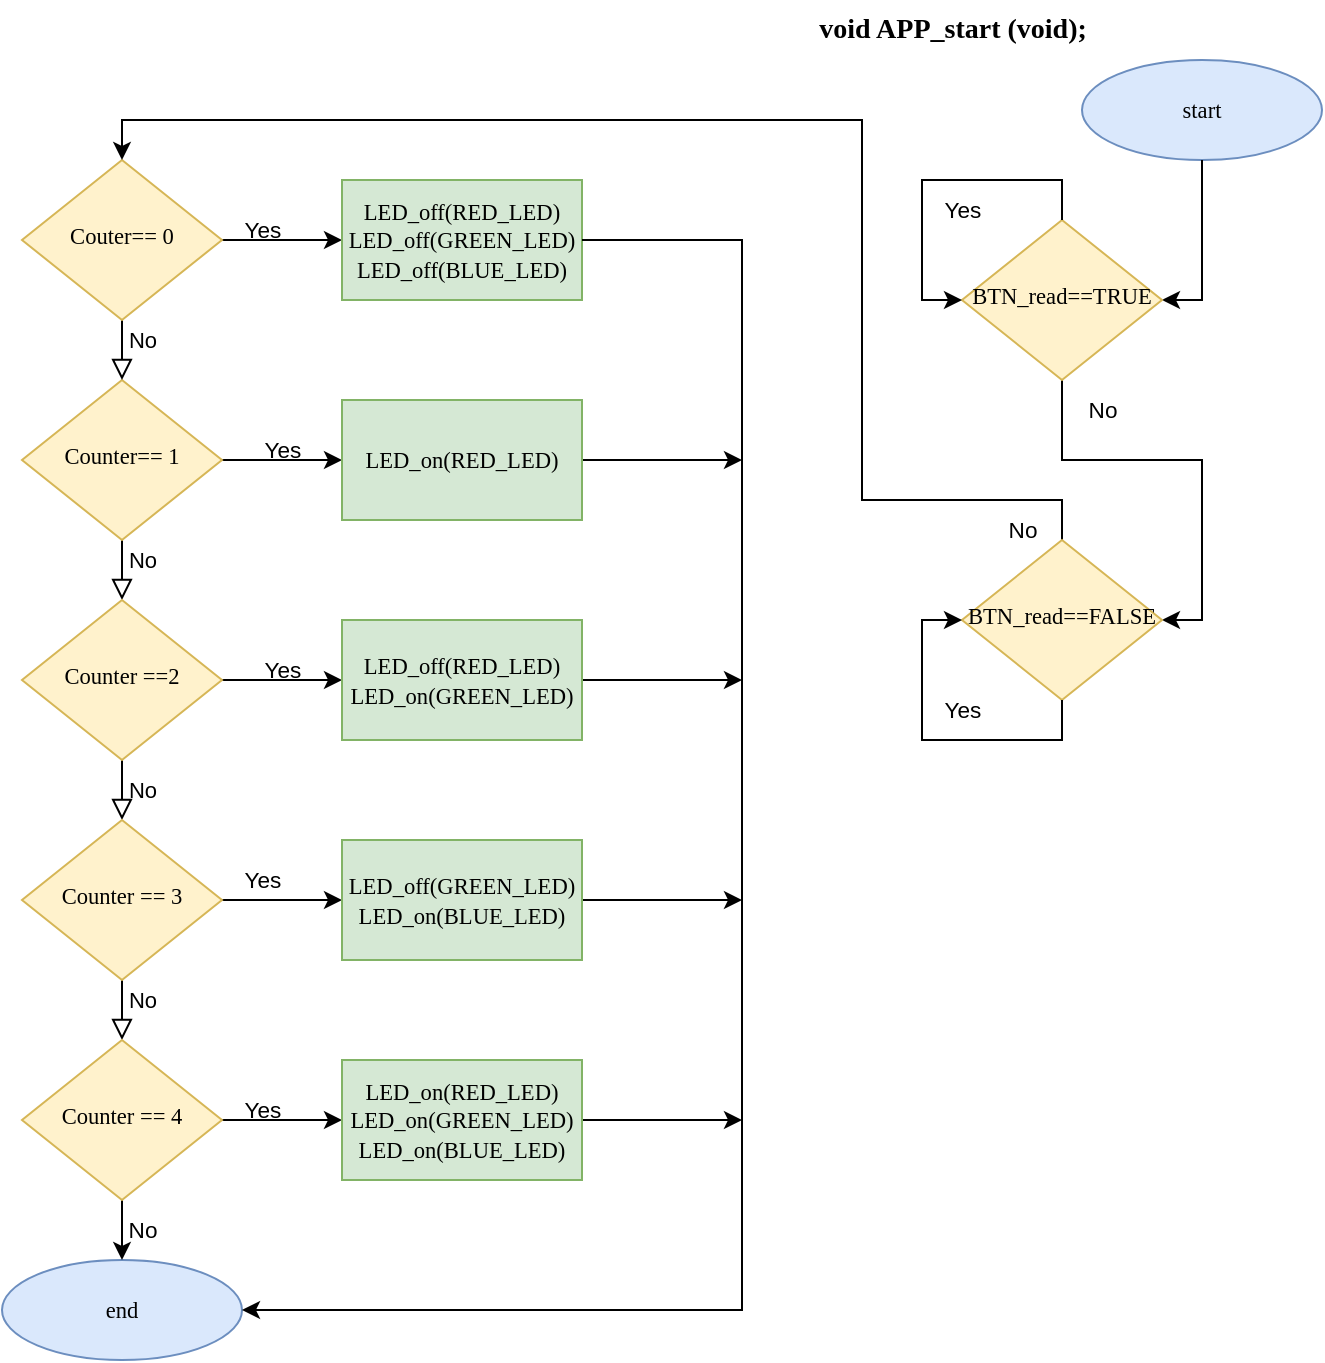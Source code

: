 <mxfile version="21.1.2" type="device">
  <diagram id="C5RBs43oDa-KdzZeNtuy" name="Page-1">
    <mxGraphModel dx="1036" dy="614" grid="1" gridSize="10" guides="1" tooltips="1" connect="1" arrows="1" fold="1" page="1" pageScale="1" pageWidth="827" pageHeight="1169" math="0" shadow="0">
      <root>
        <mxCell id="WIyWlLk6GJQsqaUBKTNV-0" />
        <mxCell id="WIyWlLk6GJQsqaUBKTNV-1" parent="WIyWlLk6GJQsqaUBKTNV-0" />
        <mxCell id="3ODWMDdF5giHEPFokoJv-30" value="No" style="edgeStyle=orthogonalEdgeStyle;rounded=0;html=1;jettySize=auto;orthogonalLoop=1;fontSize=11;endArrow=block;endFill=0;endSize=8;strokeWidth=1;shadow=0;labelBackgroundColor=none;exitX=0.5;exitY=1;exitDx=0;exitDy=0;entryX=0.5;entryY=0;entryDx=0;entryDy=0;" parent="WIyWlLk6GJQsqaUBKTNV-1" source="yX-z3MhCQMxRsPNPZi3w-25" edge="1" target="3ODWMDdF5giHEPFokoJv-35">
          <mxGeometry x="-0.333" y="10" relative="1" as="geometry">
            <mxPoint as="offset" />
            <mxPoint x="90" y="480" as="sourcePoint" />
            <mxPoint x="90" y="520" as="targetPoint" />
          </mxGeometry>
        </mxCell>
        <mxCell id="3ODWMDdF5giHEPFokoJv-34" value="No" style="edgeStyle=orthogonalEdgeStyle;rounded=0;html=1;jettySize=auto;orthogonalLoop=1;fontSize=11;endArrow=block;endFill=0;endSize=8;strokeWidth=1;shadow=0;labelBackgroundColor=none;exitX=0.5;exitY=1;exitDx=0;exitDy=0;entryX=0.5;entryY=0;entryDx=0;entryDy=0;" parent="WIyWlLk6GJQsqaUBKTNV-1" source="3ODWMDdF5giHEPFokoJv-35" target="yX-z3MhCQMxRsPNPZi3w-51" edge="1">
          <mxGeometry y="10" relative="1" as="geometry">
            <mxPoint as="offset" />
            <mxPoint x="150" y="610" as="sourcePoint" />
            <mxPoint x="90" y="640" as="targetPoint" />
          </mxGeometry>
        </mxCell>
        <mxCell id="uM95P8qj20Q9V8Xoz-YP-9" value="" style="edgeStyle=orthogonalEdgeStyle;rounded=0;orthogonalLoop=1;jettySize=auto;html=1;" edge="1" parent="WIyWlLk6GJQsqaUBKTNV-1" source="3ODWMDdF5giHEPFokoJv-35" target="uM95P8qj20Q9V8Xoz-YP-6">
          <mxGeometry relative="1" as="geometry" />
        </mxCell>
        <mxCell id="3ODWMDdF5giHEPFokoJv-35" value="&lt;font face=&quot;calibri&quot; style=&quot;font-size: 11.29px;&quot;&gt;Counter ==2&lt;/font&gt;" style="rhombus;whiteSpace=wrap;html=1;shadow=0;fontFamily=Helvetica;fontSize=12;align=center;strokeWidth=1;spacing=6;spacingTop=-4;fillColor=#fff2cc;strokeColor=#d6b656;" parent="WIyWlLk6GJQsqaUBKTNV-1" vertex="1">
          <mxGeometry x="40" y="460" width="100" height="80" as="geometry" />
        </mxCell>
        <mxCell id="uM95P8qj20Q9V8Xoz-YP-8" value="" style="edgeStyle=orthogonalEdgeStyle;rounded=0;orthogonalLoop=1;jettySize=auto;html=1;" edge="1" parent="WIyWlLk6GJQsqaUBKTNV-1" source="yX-z3MhCQMxRsPNPZi3w-25" target="uM95P8qj20Q9V8Xoz-YP-7">
          <mxGeometry relative="1" as="geometry" />
        </mxCell>
        <mxCell id="yX-z3MhCQMxRsPNPZi3w-25" value="&lt;font face=&quot;calibri&quot; style=&quot;font-size: 11.29px;&quot;&gt;Counter== 1&lt;/font&gt;" style="rhombus;whiteSpace=wrap;html=1;shadow=0;fontFamily=Helvetica;fontSize=12;align=center;strokeWidth=1;spacing=6;spacingTop=-4;fillColor=#fff2cc;strokeColor=#d6b656;" parent="WIyWlLk6GJQsqaUBKTNV-1" vertex="1">
          <mxGeometry x="40" y="350" width="100" height="80" as="geometry" />
        </mxCell>
        <mxCell id="yX-z3MhCQMxRsPNPZi3w-36" value="No" style="edgeStyle=orthogonalEdgeStyle;rounded=0;html=1;jettySize=auto;orthogonalLoop=1;fontSize=11;endArrow=block;endFill=0;endSize=8;strokeWidth=1;shadow=0;labelBackgroundColor=none;exitX=0.5;exitY=1;exitDx=0;exitDy=0;entryX=0.5;entryY=0;entryDx=0;entryDy=0;" parent="WIyWlLk6GJQsqaUBKTNV-1" source="yX-z3MhCQMxRsPNPZi3w-38" edge="1" target="yX-z3MhCQMxRsPNPZi3w-25">
          <mxGeometry x="-0.333" y="10" relative="1" as="geometry">
            <mxPoint as="offset" />
            <mxPoint x="90" y="340" as="sourcePoint" />
            <mxPoint x="90" y="380" as="targetPoint" />
          </mxGeometry>
        </mxCell>
        <mxCell id="uM95P8qj20Q9V8Xoz-YP-12" value="" style="edgeStyle=orthogonalEdgeStyle;rounded=0;orthogonalLoop=1;jettySize=auto;html=1;" edge="1" parent="WIyWlLk6GJQsqaUBKTNV-1" source="yX-z3MhCQMxRsPNPZi3w-38" target="yX-z3MhCQMxRsPNPZi3w-44">
          <mxGeometry relative="1" as="geometry" />
        </mxCell>
        <mxCell id="yX-z3MhCQMxRsPNPZi3w-38" value="&lt;font style=&quot;font-size: 11.29px;&quot; face=&quot;calibri&quot;&gt;Couter== 0&lt;/font&gt;" style="rhombus;whiteSpace=wrap;html=1;shadow=0;fontFamily=Helvetica;fontSize=12;align=center;strokeWidth=1;spacing=6;spacingTop=-4;fillColor=#fff2cc;strokeColor=#d6b656;" parent="WIyWlLk6GJQsqaUBKTNV-1" vertex="1">
          <mxGeometry x="40" y="240" width="100" height="80" as="geometry" />
        </mxCell>
        <mxCell id="yX-z3MhCQMxRsPNPZi3w-44" value="&lt;div style=&quot;&quot;&gt;&lt;font style=&quot;font-size: 11.29px;&quot; face=&quot;calibri&quot;&gt;LED_off(RED_LED)&lt;/font&gt;&lt;br&gt;&lt;/div&gt;&lt;div style=&quot;&quot;&gt;&lt;font style=&quot;font-size: 11.29px;&quot; face=&quot;calibri&quot;&gt;LED_off(GREEN_LED)&lt;/font&gt;&lt;/div&gt;&lt;div style=&quot;&quot;&gt;&lt;font style=&quot;font-size: 11.29px;&quot; face=&quot;calibri&quot;&gt;LED_off(BLUE_LED)&lt;/font&gt;&lt;/div&gt;" style="rounded=0;whiteSpace=wrap;html=1;fillColor=#d5e8d4;strokeColor=#82b366;" parent="WIyWlLk6GJQsqaUBKTNV-1" vertex="1">
          <mxGeometry x="200" y="250" width="120" height="60" as="geometry" />
        </mxCell>
        <mxCell id="yX-z3MhCQMxRsPNPZi3w-49" value="No" style="edgeStyle=orthogonalEdgeStyle;rounded=0;html=1;jettySize=auto;orthogonalLoop=1;fontSize=11;endArrow=block;endFill=0;endSize=8;strokeWidth=1;shadow=0;labelBackgroundColor=none;exitX=0.5;exitY=1;exitDx=0;exitDy=0;entryX=0.5;entryY=0;entryDx=0;entryDy=0;" parent="WIyWlLk6GJQsqaUBKTNV-1" source="yX-z3MhCQMxRsPNPZi3w-51" target="uM95P8qj20Q9V8Xoz-YP-0" edge="1">
          <mxGeometry x="-0.333" y="10" relative="1" as="geometry">
            <mxPoint as="offset" />
            <mxPoint x="90" y="764" as="sourcePoint" />
            <mxPoint x="90" y="820" as="targetPoint" />
          </mxGeometry>
        </mxCell>
        <mxCell id="uM95P8qj20Q9V8Xoz-YP-10" value="" style="edgeStyle=orthogonalEdgeStyle;rounded=0;orthogonalLoop=1;jettySize=auto;html=1;" edge="1" parent="WIyWlLk6GJQsqaUBKTNV-1" source="yX-z3MhCQMxRsPNPZi3w-51" target="uM95P8qj20Q9V8Xoz-YP-4">
          <mxGeometry relative="1" as="geometry" />
        </mxCell>
        <mxCell id="yX-z3MhCQMxRsPNPZi3w-51" value="&lt;font style=&quot;font-size: 11.29px;&quot; face=&quot;calibri&quot;&gt;Counter == 3&lt;/font&gt;" style="rhombus;whiteSpace=wrap;html=1;shadow=0;fontFamily=Helvetica;fontSize=12;align=center;strokeWidth=1;spacing=6;spacingTop=-4;fillColor=#fff2cc;strokeColor=#d6b656;" parent="WIyWlLk6GJQsqaUBKTNV-1" vertex="1">
          <mxGeometry x="40" y="570" width="100" height="80" as="geometry" />
        </mxCell>
        <mxCell id="yX-z3MhCQMxRsPNPZi3w-63" value="&lt;font style=&quot;font-size: 11.29px;&quot; face=&quot;calibri&quot;&gt;end&lt;/font&gt;" style="ellipse;whiteSpace=wrap;html=1;fillColor=#dae8fc;strokeColor=#6c8ebf;" parent="WIyWlLk6GJQsqaUBKTNV-1" vertex="1">
          <mxGeometry x="30" y="790" width="120" height="50" as="geometry" />
        </mxCell>
        <mxCell id="yX-z3MhCQMxRsPNPZi3w-64" value="&lt;font style=&quot;font-size: 11.29px;&quot; face=&quot;calibri&quot;&gt;start&lt;/font&gt;" style="ellipse;whiteSpace=wrap;html=1;fillColor=#dae8fc;strokeColor=#6c8ebf;" parent="WIyWlLk6GJQsqaUBKTNV-1" vertex="1">
          <mxGeometry x="570" y="190" width="120" height="50" as="geometry" />
        </mxCell>
        <mxCell id="yX-z3MhCQMxRsPNPZi3w-66" value="" style="endArrow=classic;html=1;rounded=0;exitX=1;exitY=0.5;exitDx=0;exitDy=0;entryX=1;entryY=0.5;entryDx=0;entryDy=0;" parent="WIyWlLk6GJQsqaUBKTNV-1" source="yX-z3MhCQMxRsPNPZi3w-44" target="yX-z3MhCQMxRsPNPZi3w-63" edge="1">
          <mxGeometry width="50" height="50" relative="1" as="geometry">
            <mxPoint x="210" y="620" as="sourcePoint" />
            <mxPoint x="260" y="570" as="targetPoint" />
            <Array as="points">
              <mxPoint x="400" y="280" />
              <mxPoint x="400" y="815" />
            </Array>
          </mxGeometry>
        </mxCell>
        <mxCell id="yX-z3MhCQMxRsPNPZi3w-71" value="" style="endArrow=classic;html=1;rounded=0;exitX=0.5;exitY=1;exitDx=0;exitDy=0;entryX=1;entryY=0.5;entryDx=0;entryDy=0;" parent="WIyWlLk6GJQsqaUBKTNV-1" source="yX-z3MhCQMxRsPNPZi3w-64" target="uM95P8qj20Q9V8Xoz-YP-19" edge="1">
          <mxGeometry width="50" height="50" relative="1" as="geometry">
            <mxPoint x="800" y="440" as="sourcePoint" />
            <mxPoint x="630" y="260" as="targetPoint" />
            <Array as="points">
              <mxPoint x="630" y="310" />
            </Array>
          </mxGeometry>
        </mxCell>
        <mxCell id="yX-z3MhCQMxRsPNPZi3w-72" value="&lt;b&gt;&lt;font style=&quot;font-size: 14px;&quot; face=&quot;calibri&quot;&gt;void APP_start (void);&lt;/font&gt;&lt;/b&gt;" style="text;html=1;align=center;verticalAlign=middle;resizable=0;points=[];autosize=1;strokeColor=none;fillColor=none;" parent="WIyWlLk6GJQsqaUBKTNV-1" vertex="1">
          <mxGeometry x="430" y="160" width="150" height="30" as="geometry" />
        </mxCell>
        <mxCell id="uM95P8qj20Q9V8Xoz-YP-1" style="edgeStyle=orthogonalEdgeStyle;rounded=0;orthogonalLoop=1;jettySize=auto;html=1;entryX=0.5;entryY=0;entryDx=0;entryDy=0;" edge="1" parent="WIyWlLk6GJQsqaUBKTNV-1" source="uM95P8qj20Q9V8Xoz-YP-0" target="yX-z3MhCQMxRsPNPZi3w-63">
          <mxGeometry relative="1" as="geometry" />
        </mxCell>
        <mxCell id="uM95P8qj20Q9V8Xoz-YP-11" value="" style="edgeStyle=orthogonalEdgeStyle;rounded=0;orthogonalLoop=1;jettySize=auto;html=1;" edge="1" parent="WIyWlLk6GJQsqaUBKTNV-1" source="uM95P8qj20Q9V8Xoz-YP-0" target="uM95P8qj20Q9V8Xoz-YP-5">
          <mxGeometry relative="1" as="geometry" />
        </mxCell>
        <mxCell id="uM95P8qj20Q9V8Xoz-YP-0" value="&lt;font style=&quot;font-size: 11.29px;&quot; face=&quot;calibri&quot;&gt;Counter == 4&lt;/font&gt;" style="rhombus;whiteSpace=wrap;html=1;shadow=0;fontFamily=Helvetica;fontSize=12;align=center;strokeWidth=1;spacing=6;spacingTop=-4;fillColor=#fff2cc;strokeColor=#d6b656;" vertex="1" parent="WIyWlLk6GJQsqaUBKTNV-1">
          <mxGeometry x="40" y="680" width="100" height="80" as="geometry" />
        </mxCell>
        <mxCell id="uM95P8qj20Q9V8Xoz-YP-17" style="edgeStyle=orthogonalEdgeStyle;rounded=0;orthogonalLoop=1;jettySize=auto;html=1;" edge="1" parent="WIyWlLk6GJQsqaUBKTNV-1" source="uM95P8qj20Q9V8Xoz-YP-4">
          <mxGeometry relative="1" as="geometry">
            <mxPoint x="400" y="610" as="targetPoint" />
          </mxGeometry>
        </mxCell>
        <mxCell id="uM95P8qj20Q9V8Xoz-YP-4" value="&lt;div style=&quot;&quot;&gt;&lt;span style=&quot;font-size: 11.29px; font-family: calibri; background-color: initial;&quot;&gt;LED_off(GREEN_LED)&lt;/span&gt;&lt;br&gt;&lt;/div&gt;&lt;div style=&quot;&quot;&gt;&lt;font style=&quot;font-size: 11.29px;&quot; face=&quot;calibri&quot;&gt;LED_on(BLUE_LED)&lt;/font&gt;&lt;/div&gt;" style="rounded=0;whiteSpace=wrap;html=1;fillColor=#d5e8d4;strokeColor=#82b366;" vertex="1" parent="WIyWlLk6GJQsqaUBKTNV-1">
          <mxGeometry x="200" y="580" width="120" height="60" as="geometry" />
        </mxCell>
        <mxCell id="uM95P8qj20Q9V8Xoz-YP-18" style="edgeStyle=orthogonalEdgeStyle;rounded=0;orthogonalLoop=1;jettySize=auto;html=1;" edge="1" parent="WIyWlLk6GJQsqaUBKTNV-1" source="uM95P8qj20Q9V8Xoz-YP-5">
          <mxGeometry relative="1" as="geometry">
            <mxPoint x="400" y="720" as="targetPoint" />
          </mxGeometry>
        </mxCell>
        <mxCell id="uM95P8qj20Q9V8Xoz-YP-5" value="&lt;div style=&quot;&quot;&gt;&lt;font style=&quot;font-size: 11.29px;&quot; face=&quot;calibri&quot;&gt;LED_on(RED_LED)&lt;/font&gt;&lt;br&gt;&lt;/div&gt;&lt;div style=&quot;&quot;&gt;&lt;font style=&quot;font-size: 11.29px;&quot; face=&quot;calibri&quot;&gt;LED_on(GREEN_LED)&lt;/font&gt;&lt;/div&gt;&lt;div style=&quot;&quot;&gt;&lt;font style=&quot;font-size: 11.29px;&quot; face=&quot;calibri&quot;&gt;LED_on(BLUE_LED)&lt;/font&gt;&lt;/div&gt;" style="rounded=0;whiteSpace=wrap;html=1;fillColor=#d5e8d4;strokeColor=#82b366;" vertex="1" parent="WIyWlLk6GJQsqaUBKTNV-1">
          <mxGeometry x="200" y="690" width="120" height="60" as="geometry" />
        </mxCell>
        <mxCell id="uM95P8qj20Q9V8Xoz-YP-16" style="edgeStyle=orthogonalEdgeStyle;rounded=0;orthogonalLoop=1;jettySize=auto;html=1;" edge="1" parent="WIyWlLk6GJQsqaUBKTNV-1" source="uM95P8qj20Q9V8Xoz-YP-6">
          <mxGeometry relative="1" as="geometry">
            <mxPoint x="400" y="500" as="targetPoint" />
          </mxGeometry>
        </mxCell>
        <mxCell id="uM95P8qj20Q9V8Xoz-YP-6" value="&lt;div style=&quot;&quot;&gt;&lt;font style=&quot;font-size: 11.29px;&quot; face=&quot;calibri&quot;&gt;LED_off(RED_LED)&lt;/font&gt;&lt;br&gt;&lt;/div&gt;&lt;div style=&quot;&quot;&gt;&lt;font style=&quot;font-size: 11.29px;&quot; face=&quot;calibri&quot;&gt;LED_on(GREEN_LED)&lt;/font&gt;&lt;/div&gt;" style="rounded=0;whiteSpace=wrap;html=1;fillColor=#d5e8d4;strokeColor=#82b366;" vertex="1" parent="WIyWlLk6GJQsqaUBKTNV-1">
          <mxGeometry x="200" y="470" width="120" height="60" as="geometry" />
        </mxCell>
        <mxCell id="uM95P8qj20Q9V8Xoz-YP-15" style="edgeStyle=orthogonalEdgeStyle;rounded=0;orthogonalLoop=1;jettySize=auto;html=1;" edge="1" parent="WIyWlLk6GJQsqaUBKTNV-1" source="uM95P8qj20Q9V8Xoz-YP-7">
          <mxGeometry relative="1" as="geometry">
            <mxPoint x="400" y="390" as="targetPoint" />
          </mxGeometry>
        </mxCell>
        <mxCell id="uM95P8qj20Q9V8Xoz-YP-7" value="&lt;div style=&quot;&quot;&gt;&lt;font style=&quot;font-size: 11.29px;&quot; face=&quot;calibri&quot;&gt;LED_on(RED_LED)&lt;/font&gt;&lt;/div&gt;" style="rounded=0;whiteSpace=wrap;html=1;fillColor=#d5e8d4;strokeColor=#82b366;" vertex="1" parent="WIyWlLk6GJQsqaUBKTNV-1">
          <mxGeometry x="200" y="360" width="120" height="60" as="geometry" />
        </mxCell>
        <mxCell id="uM95P8qj20Q9V8Xoz-YP-24" style="edgeStyle=orthogonalEdgeStyle;rounded=0;orthogonalLoop=1;jettySize=auto;html=1;entryX=1;entryY=0.5;entryDx=0;entryDy=0;" edge="1" parent="WIyWlLk6GJQsqaUBKTNV-1" source="uM95P8qj20Q9V8Xoz-YP-19" target="uM95P8qj20Q9V8Xoz-YP-22">
          <mxGeometry relative="1" as="geometry" />
        </mxCell>
        <mxCell id="uM95P8qj20Q9V8Xoz-YP-19" value="&lt;font style=&quot;font-size: 11.29px;&quot; face=&quot;calibri&quot;&gt;BTN_read==TRUE&lt;/font&gt;" style="rhombus;whiteSpace=wrap;html=1;shadow=0;fontFamily=Helvetica;fontSize=12;align=center;strokeWidth=1;spacing=6;spacingTop=-4;fillColor=#fff2cc;strokeColor=#d6b656;" vertex="1" parent="WIyWlLk6GJQsqaUBKTNV-1">
          <mxGeometry x="510" y="270" width="100" height="80" as="geometry" />
        </mxCell>
        <mxCell id="uM95P8qj20Q9V8Xoz-YP-21" style="edgeStyle=orthogonalEdgeStyle;rounded=0;orthogonalLoop=1;jettySize=auto;html=1;entryX=0;entryY=0.5;entryDx=0;entryDy=0;" edge="1" parent="WIyWlLk6GJQsqaUBKTNV-1" source="uM95P8qj20Q9V8Xoz-YP-19" target="uM95P8qj20Q9V8Xoz-YP-19">
          <mxGeometry relative="1" as="geometry">
            <mxPoint x="500" y="310" as="targetPoint" />
            <Array as="points">
              <mxPoint x="560" y="250" />
              <mxPoint x="490" y="250" />
              <mxPoint x="490" y="310" />
            </Array>
          </mxGeometry>
        </mxCell>
        <mxCell id="uM95P8qj20Q9V8Xoz-YP-25" style="edgeStyle=orthogonalEdgeStyle;rounded=0;orthogonalLoop=1;jettySize=auto;html=1;exitX=0.5;exitY=0;exitDx=0;exitDy=0;entryX=0.5;entryY=0;entryDx=0;entryDy=0;" edge="1" parent="WIyWlLk6GJQsqaUBKTNV-1" source="uM95P8qj20Q9V8Xoz-YP-22" target="yX-z3MhCQMxRsPNPZi3w-38">
          <mxGeometry relative="1" as="geometry">
            <mxPoint x="140" y="170" as="targetPoint" />
            <Array as="points">
              <mxPoint x="560" y="410" />
              <mxPoint x="460" y="410" />
              <mxPoint x="460" y="220" />
              <mxPoint x="90" y="220" />
            </Array>
          </mxGeometry>
        </mxCell>
        <mxCell id="uM95P8qj20Q9V8Xoz-YP-22" value="&lt;font style=&quot;font-size: 11.29px;&quot; face=&quot;calibri&quot;&gt;BTN_read==FALSE&lt;/font&gt;" style="rhombus;whiteSpace=wrap;html=1;shadow=0;fontFamily=Helvetica;fontSize=12;align=center;strokeWidth=1;spacing=6;spacingTop=-4;fillColor=#fff2cc;strokeColor=#d6b656;" vertex="1" parent="WIyWlLk6GJQsqaUBKTNV-1">
          <mxGeometry x="510" y="430" width="100" height="80" as="geometry" />
        </mxCell>
        <mxCell id="uM95P8qj20Q9V8Xoz-YP-23" style="edgeStyle=orthogonalEdgeStyle;rounded=0;orthogonalLoop=1;jettySize=auto;html=1;entryX=0;entryY=0.5;entryDx=0;entryDy=0;" edge="1" parent="WIyWlLk6GJQsqaUBKTNV-1" source="uM95P8qj20Q9V8Xoz-YP-22" target="uM95P8qj20Q9V8Xoz-YP-22">
          <mxGeometry relative="1" as="geometry">
            <mxPoint x="500" y="470" as="targetPoint" />
            <Array as="points">
              <mxPoint x="560" y="530" />
              <mxPoint x="490" y="530" />
              <mxPoint x="490" y="470" />
            </Array>
          </mxGeometry>
        </mxCell>
        <mxCell id="uM95P8qj20Q9V8Xoz-YP-26" value="&lt;font style=&quot;font-size: 11.29px;&quot;&gt;Yes&lt;/font&gt;" style="text;html=1;align=center;verticalAlign=middle;resizable=0;points=[];autosize=1;strokeColor=none;fillColor=none;" vertex="1" parent="WIyWlLk6GJQsqaUBKTNV-1">
          <mxGeometry x="490" y="250" width="40" height="30" as="geometry" />
        </mxCell>
        <mxCell id="uM95P8qj20Q9V8Xoz-YP-27" value="&lt;font style=&quot;font-size: 11.29px;&quot;&gt;Yes&lt;/font&gt;" style="text;html=1;align=center;verticalAlign=middle;resizable=0;points=[];autosize=1;strokeColor=none;fillColor=none;" vertex="1" parent="WIyWlLk6GJQsqaUBKTNV-1">
          <mxGeometry x="490" y="500" width="40" height="30" as="geometry" />
        </mxCell>
        <mxCell id="uM95P8qj20Q9V8Xoz-YP-28" value="&lt;font style=&quot;font-size: 11.29px;&quot;&gt;Yes&lt;/font&gt;" style="text;html=1;align=center;verticalAlign=middle;resizable=0;points=[];autosize=1;strokeColor=none;fillColor=none;" vertex="1" parent="WIyWlLk6GJQsqaUBKTNV-1">
          <mxGeometry x="140" y="700" width="40" height="30" as="geometry" />
        </mxCell>
        <mxCell id="uM95P8qj20Q9V8Xoz-YP-29" value="&lt;font style=&quot;font-size: 11.29px;&quot;&gt;No&lt;/font&gt;" style="text;html=1;align=center;verticalAlign=middle;resizable=0;points=[];autosize=1;strokeColor=none;fillColor=none;" vertex="1" parent="WIyWlLk6GJQsqaUBKTNV-1">
          <mxGeometry x="560" y="350" width="40" height="30" as="geometry" />
        </mxCell>
        <mxCell id="uM95P8qj20Q9V8Xoz-YP-30" value="&lt;font style=&quot;font-size: 11.29px;&quot;&gt;Yes&lt;/font&gt;" style="text;html=1;align=center;verticalAlign=middle;resizable=0;points=[];autosize=1;strokeColor=none;fillColor=none;" vertex="1" parent="WIyWlLk6GJQsqaUBKTNV-1">
          <mxGeometry x="140" y="585" width="40" height="30" as="geometry" />
        </mxCell>
        <mxCell id="uM95P8qj20Q9V8Xoz-YP-31" value="&lt;font style=&quot;font-size: 11.29px;&quot;&gt;Yes&lt;/font&gt;" style="text;html=1;align=center;verticalAlign=middle;resizable=0;points=[];autosize=1;strokeColor=none;fillColor=none;" vertex="1" parent="WIyWlLk6GJQsqaUBKTNV-1">
          <mxGeometry x="150" y="480" width="40" height="30" as="geometry" />
        </mxCell>
        <mxCell id="uM95P8qj20Q9V8Xoz-YP-32" value="&lt;font style=&quot;font-size: 11.29px;&quot;&gt;Yes&lt;/font&gt;" style="text;html=1;align=center;verticalAlign=middle;resizable=0;points=[];autosize=1;strokeColor=none;fillColor=none;" vertex="1" parent="WIyWlLk6GJQsqaUBKTNV-1">
          <mxGeometry x="150" y="370" width="40" height="30" as="geometry" />
        </mxCell>
        <mxCell id="uM95P8qj20Q9V8Xoz-YP-33" value="&lt;font style=&quot;font-size: 11.29px;&quot;&gt;Yes&lt;/font&gt;" style="text;html=1;align=center;verticalAlign=middle;resizable=0;points=[];autosize=1;strokeColor=none;fillColor=none;" vertex="1" parent="WIyWlLk6GJQsqaUBKTNV-1">
          <mxGeometry x="140" y="260" width="40" height="30" as="geometry" />
        </mxCell>
        <mxCell id="uM95P8qj20Q9V8Xoz-YP-36" value="&lt;font style=&quot;font-size: 11.29px;&quot;&gt;No&lt;/font&gt;" style="text;html=1;align=center;verticalAlign=middle;resizable=0;points=[];autosize=1;strokeColor=none;fillColor=none;" vertex="1" parent="WIyWlLk6GJQsqaUBKTNV-1">
          <mxGeometry x="80" y="760" width="40" height="30" as="geometry" />
        </mxCell>
        <mxCell id="uM95P8qj20Q9V8Xoz-YP-37" value="&lt;font style=&quot;font-size: 11.29px;&quot;&gt;No&lt;/font&gt;" style="text;html=1;align=center;verticalAlign=middle;resizable=0;points=[];autosize=1;strokeColor=none;fillColor=none;" vertex="1" parent="WIyWlLk6GJQsqaUBKTNV-1">
          <mxGeometry x="520" y="410" width="40" height="30" as="geometry" />
        </mxCell>
      </root>
    </mxGraphModel>
  </diagram>
</mxfile>
